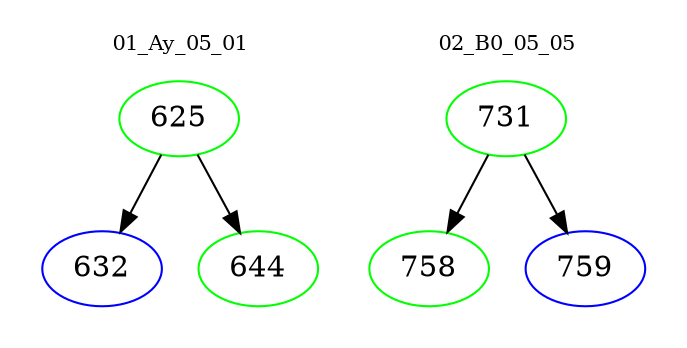 digraph{
subgraph cluster_0 {
color = white
label = "01_Ay_05_01";
fontsize=10;
T0_625 [label="625", color="green"]
T0_625 -> T0_632 [color="black"]
T0_632 [label="632", color="blue"]
T0_625 -> T0_644 [color="black"]
T0_644 [label="644", color="green"]
}
subgraph cluster_1 {
color = white
label = "02_B0_05_05";
fontsize=10;
T1_731 [label="731", color="green"]
T1_731 -> T1_758 [color="black"]
T1_758 [label="758", color="green"]
T1_731 -> T1_759 [color="black"]
T1_759 [label="759", color="blue"]
}
}
